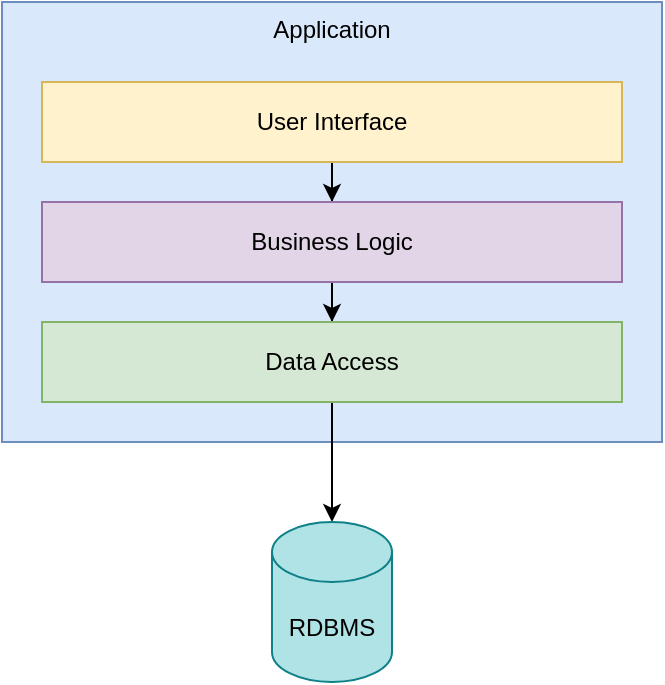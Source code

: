 <mxfile version="24.1.0" type="device">
  <diagram name="Page-1" id="Ung-Xz7ce_01xGZZwBG7">
    <mxGraphModel dx="1084" dy="951" grid="1" gridSize="10" guides="1" tooltips="1" connect="1" arrows="1" fold="1" page="1" pageScale="1" pageWidth="850" pageHeight="1100" math="0" shadow="0">
      <root>
        <mxCell id="0" />
        <mxCell id="1" parent="0" />
        <mxCell id="0g_Jq2o18HyHeCcwp60a-1" value="Application" style="rounded=0;whiteSpace=wrap;html=1;verticalAlign=top;fillColor=#dae8fc;strokeColor=#6c8ebf;" vertex="1" parent="1">
          <mxGeometry x="270" y="290" width="330" height="220" as="geometry" />
        </mxCell>
        <mxCell id="0g_Jq2o18HyHeCcwp60a-6" style="edgeStyle=orthogonalEdgeStyle;rounded=0;orthogonalLoop=1;jettySize=auto;html=1;" edge="1" parent="1" source="0g_Jq2o18HyHeCcwp60a-2" target="0g_Jq2o18HyHeCcwp60a-3">
          <mxGeometry relative="1" as="geometry" />
        </mxCell>
        <mxCell id="0g_Jq2o18HyHeCcwp60a-2" value="User Interface" style="rounded=0;whiteSpace=wrap;html=1;fillColor=#fff2cc;strokeColor=#d6b656;" vertex="1" parent="1">
          <mxGeometry x="290" y="330" width="290" height="40" as="geometry" />
        </mxCell>
        <mxCell id="0g_Jq2o18HyHeCcwp60a-7" style="edgeStyle=orthogonalEdgeStyle;rounded=0;orthogonalLoop=1;jettySize=auto;html=1;" edge="1" parent="1" source="0g_Jq2o18HyHeCcwp60a-3" target="0g_Jq2o18HyHeCcwp60a-4">
          <mxGeometry relative="1" as="geometry" />
        </mxCell>
        <mxCell id="0g_Jq2o18HyHeCcwp60a-3" value="Business Logic" style="rounded=0;whiteSpace=wrap;html=1;fillColor=#e1d5e7;strokeColor=#9673a6;" vertex="1" parent="1">
          <mxGeometry x="290" y="390" width="290" height="40" as="geometry" />
        </mxCell>
        <mxCell id="0g_Jq2o18HyHeCcwp60a-8" style="edgeStyle=orthogonalEdgeStyle;rounded=0;orthogonalLoop=1;jettySize=auto;html=1;" edge="1" parent="1" source="0g_Jq2o18HyHeCcwp60a-4" target="0g_Jq2o18HyHeCcwp60a-5">
          <mxGeometry relative="1" as="geometry" />
        </mxCell>
        <mxCell id="0g_Jq2o18HyHeCcwp60a-4" value="Data Access" style="rounded=0;whiteSpace=wrap;html=1;fillColor=#d5e8d4;strokeColor=#82b366;" vertex="1" parent="1">
          <mxGeometry x="290" y="450" width="290" height="40" as="geometry" />
        </mxCell>
        <mxCell id="0g_Jq2o18HyHeCcwp60a-5" value="RDBMS" style="shape=cylinder3;whiteSpace=wrap;html=1;boundedLbl=1;backgroundOutline=1;size=15;fillColor=#b0e3e6;strokeColor=#0e8088;" vertex="1" parent="1">
          <mxGeometry x="405" y="550" width="60" height="80" as="geometry" />
        </mxCell>
      </root>
    </mxGraphModel>
  </diagram>
</mxfile>
